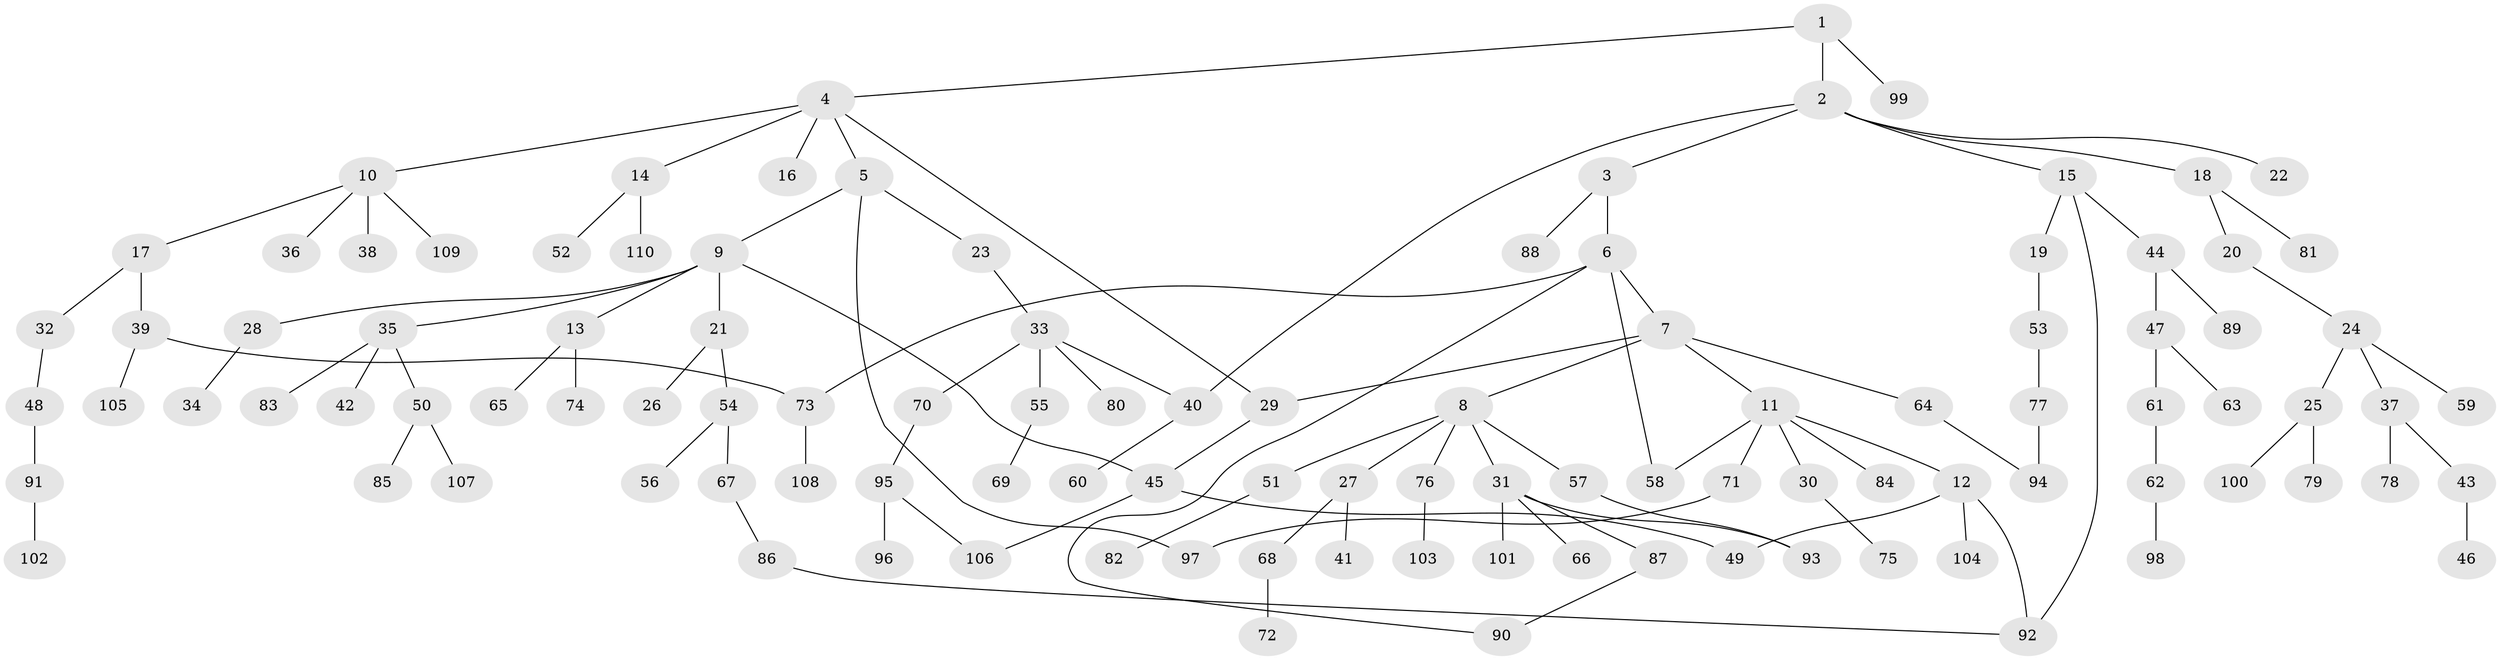 // coarse degree distribution, {18: 0.030303030303030304, 4: 0.06060606060606061, 3: 0.030303030303030304, 5: 0.06060606060606061, 2: 0.24242424242424243, 1: 0.5757575757575758}
// Generated by graph-tools (version 1.1) at 2025/17/03/04/25 18:17:10]
// undirected, 110 vertices, 122 edges
graph export_dot {
graph [start="1"]
  node [color=gray90,style=filled];
  1;
  2;
  3;
  4;
  5;
  6;
  7;
  8;
  9;
  10;
  11;
  12;
  13;
  14;
  15;
  16;
  17;
  18;
  19;
  20;
  21;
  22;
  23;
  24;
  25;
  26;
  27;
  28;
  29;
  30;
  31;
  32;
  33;
  34;
  35;
  36;
  37;
  38;
  39;
  40;
  41;
  42;
  43;
  44;
  45;
  46;
  47;
  48;
  49;
  50;
  51;
  52;
  53;
  54;
  55;
  56;
  57;
  58;
  59;
  60;
  61;
  62;
  63;
  64;
  65;
  66;
  67;
  68;
  69;
  70;
  71;
  72;
  73;
  74;
  75;
  76;
  77;
  78;
  79;
  80;
  81;
  82;
  83;
  84;
  85;
  86;
  87;
  88;
  89;
  90;
  91;
  92;
  93;
  94;
  95;
  96;
  97;
  98;
  99;
  100;
  101;
  102;
  103;
  104;
  105;
  106;
  107;
  108;
  109;
  110;
  1 -- 2;
  1 -- 4;
  1 -- 99;
  2 -- 3;
  2 -- 15;
  2 -- 18;
  2 -- 22;
  2 -- 40;
  3 -- 6;
  3 -- 88;
  4 -- 5;
  4 -- 10;
  4 -- 14;
  4 -- 16;
  4 -- 29;
  5 -- 9;
  5 -- 23;
  5 -- 97;
  6 -- 7;
  6 -- 90;
  6 -- 58;
  6 -- 73;
  7 -- 8;
  7 -- 11;
  7 -- 29;
  7 -- 64;
  8 -- 27;
  8 -- 31;
  8 -- 51;
  8 -- 57;
  8 -- 76;
  9 -- 13;
  9 -- 21;
  9 -- 28;
  9 -- 35;
  9 -- 45;
  10 -- 17;
  10 -- 36;
  10 -- 38;
  10 -- 109;
  11 -- 12;
  11 -- 30;
  11 -- 58;
  11 -- 71;
  11 -- 84;
  12 -- 104;
  12 -- 92;
  12 -- 49;
  13 -- 65;
  13 -- 74;
  14 -- 52;
  14 -- 110;
  15 -- 19;
  15 -- 44;
  15 -- 92;
  17 -- 32;
  17 -- 39;
  18 -- 20;
  18 -- 81;
  19 -- 53;
  20 -- 24;
  21 -- 26;
  21 -- 54;
  23 -- 33;
  24 -- 25;
  24 -- 37;
  24 -- 59;
  25 -- 79;
  25 -- 100;
  27 -- 41;
  27 -- 68;
  28 -- 34;
  29 -- 45;
  30 -- 75;
  31 -- 66;
  31 -- 87;
  31 -- 101;
  31 -- 93;
  32 -- 48;
  33 -- 40;
  33 -- 55;
  33 -- 70;
  33 -- 80;
  35 -- 42;
  35 -- 50;
  35 -- 83;
  37 -- 43;
  37 -- 78;
  39 -- 73;
  39 -- 105;
  40 -- 60;
  43 -- 46;
  44 -- 47;
  44 -- 89;
  45 -- 49;
  45 -- 106;
  47 -- 61;
  47 -- 63;
  48 -- 91;
  50 -- 85;
  50 -- 107;
  51 -- 82;
  53 -- 77;
  54 -- 56;
  54 -- 67;
  55 -- 69;
  57 -- 93;
  61 -- 62;
  62 -- 98;
  64 -- 94;
  67 -- 86;
  68 -- 72;
  70 -- 95;
  71 -- 97;
  73 -- 108;
  76 -- 103;
  77 -- 94;
  86 -- 92;
  87 -- 90;
  91 -- 102;
  95 -- 96;
  95 -- 106;
}
